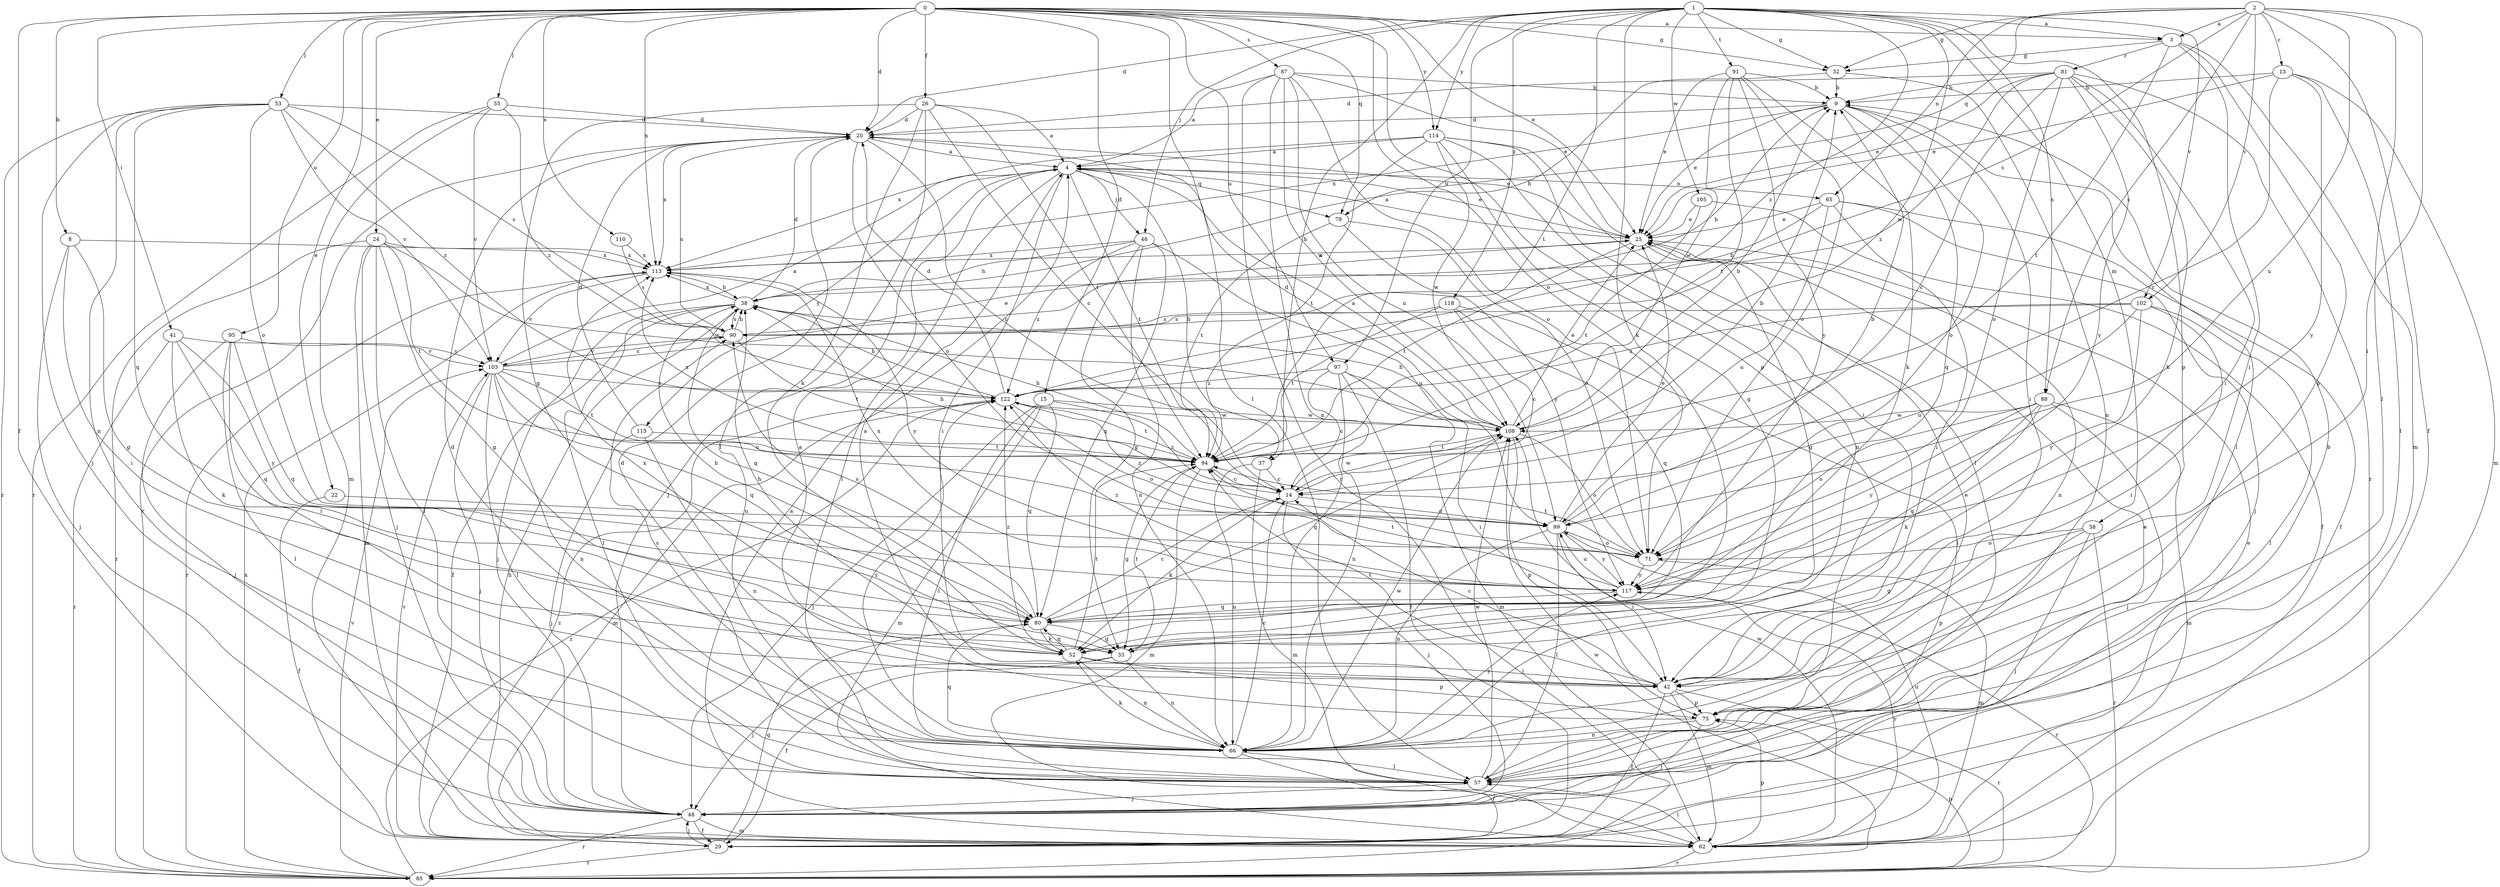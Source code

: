strict digraph  {
0;
1;
2;
3;
4;
8;
9;
13;
14;
15;
20;
22;
24;
25;
26;
29;
32;
33;
37;
38;
41;
42;
46;
48;
52;
53;
55;
57;
58;
62;
65;
66;
71;
75;
79;
80;
81;
85;
87;
88;
90;
91;
94;
95;
97;
99;
102;
103;
105;
108;
110;
113;
114;
115;
117;
118;
122;
0 -> 3  [label=a];
0 -> 8  [label=b];
0 -> 15  [label=d];
0 -> 20  [label=d];
0 -> 22  [label=e];
0 -> 24  [label=e];
0 -> 25  [label=e];
0 -> 26  [label=f];
0 -> 29  [label=f];
0 -> 32  [label=g];
0 -> 41  [label=i];
0 -> 53  [label=l];
0 -> 55  [label=l];
0 -> 57  [label=l];
0 -> 71  [label=o];
0 -> 75  [label=p];
0 -> 79  [label=q];
0 -> 87  [label=s];
0 -> 95  [label=u];
0 -> 97  [label=u];
0 -> 110  [label=x];
0 -> 113  [label=x];
0 -> 114  [label=y];
1 -> 3  [label=a];
1 -> 20  [label=d];
1 -> 32  [label=g];
1 -> 37  [label=h];
1 -> 46  [label=j];
1 -> 52  [label=k];
1 -> 58  [label=m];
1 -> 75  [label=p];
1 -> 88  [label=s];
1 -> 91  [label=t];
1 -> 94  [label=t];
1 -> 97  [label=u];
1 -> 102  [label=v];
1 -> 105  [label=w];
1 -> 108  [label=w];
1 -> 114  [label=y];
1 -> 118  [label=z];
1 -> 122  [label=z];
2 -> 3  [label=a];
2 -> 13  [label=c];
2 -> 29  [label=f];
2 -> 32  [label=g];
2 -> 42  [label=i];
2 -> 57  [label=l];
2 -> 65  [label=n];
2 -> 79  [label=q];
2 -> 88  [label=s];
2 -> 90  [label=s];
2 -> 99  [label=u];
2 -> 102  [label=v];
3 -> 32  [label=g];
3 -> 42  [label=i];
3 -> 62  [label=m];
3 -> 75  [label=p];
3 -> 81  [label=r];
3 -> 94  [label=t];
4 -> 25  [label=e];
4 -> 37  [label=h];
4 -> 42  [label=i];
4 -> 46  [label=j];
4 -> 48  [label=j];
4 -> 57  [label=l];
4 -> 65  [label=n];
4 -> 79  [label=q];
4 -> 94  [label=t];
4 -> 115  [label=y];
8 -> 33  [label=g];
8 -> 42  [label=i];
8 -> 48  [label=j];
8 -> 113  [label=x];
9 -> 20  [label=d];
9 -> 25  [label=e];
9 -> 42  [label=i];
9 -> 57  [label=l];
9 -> 71  [label=o];
9 -> 80  [label=q];
9 -> 113  [label=x];
13 -> 9  [label=b];
13 -> 14  [label=c];
13 -> 25  [label=e];
13 -> 57  [label=l];
13 -> 62  [label=m];
13 -> 117  [label=y];
14 -> 9  [label=b];
14 -> 38  [label=h];
14 -> 48  [label=j];
14 -> 52  [label=k];
14 -> 99  [label=u];
14 -> 108  [label=w];
15 -> 14  [label=c];
15 -> 48  [label=j];
15 -> 57  [label=l];
15 -> 62  [label=m];
15 -> 80  [label=q];
15 -> 108  [label=w];
20 -> 4  [label=a];
20 -> 14  [label=c];
20 -> 25  [label=e];
20 -> 71  [label=o];
20 -> 85  [label=r];
20 -> 90  [label=s];
20 -> 113  [label=x];
22 -> 29  [label=f];
22 -> 99  [label=u];
24 -> 33  [label=g];
24 -> 48  [label=j];
24 -> 57  [label=l];
24 -> 62  [label=m];
24 -> 85  [label=r];
24 -> 94  [label=t];
24 -> 108  [label=w];
24 -> 113  [label=x];
25 -> 4  [label=a];
25 -> 33  [label=g];
25 -> 66  [label=n];
25 -> 94  [label=t];
25 -> 113  [label=x];
26 -> 4  [label=a];
26 -> 14  [label=c];
26 -> 20  [label=d];
26 -> 33  [label=g];
26 -> 52  [label=k];
26 -> 57  [label=l];
26 -> 94  [label=t];
29 -> 48  [label=j];
29 -> 80  [label=q];
29 -> 85  [label=r];
29 -> 103  [label=v];
29 -> 122  [label=z];
32 -> 9  [label=b];
32 -> 38  [label=h];
32 -> 66  [label=n];
33 -> 29  [label=f];
33 -> 48  [label=j];
33 -> 66  [label=n];
33 -> 94  [label=t];
37 -> 14  [label=c];
37 -> 62  [label=m];
37 -> 66  [label=n];
38 -> 20  [label=d];
38 -> 29  [label=f];
38 -> 48  [label=j];
38 -> 57  [label=l];
38 -> 80  [label=q];
38 -> 90  [label=s];
38 -> 113  [label=x];
41 -> 52  [label=k];
41 -> 80  [label=q];
41 -> 85  [label=r];
41 -> 103  [label=v];
41 -> 117  [label=y];
42 -> 4  [label=a];
42 -> 14  [label=c];
42 -> 29  [label=f];
42 -> 62  [label=m];
42 -> 75  [label=p];
42 -> 85  [label=r];
42 -> 94  [label=t];
46 -> 33  [label=g];
46 -> 38  [label=h];
46 -> 66  [label=n];
46 -> 80  [label=q];
46 -> 99  [label=u];
46 -> 113  [label=x];
46 -> 122  [label=z];
48 -> 25  [label=e];
48 -> 29  [label=f];
48 -> 62  [label=m];
48 -> 85  [label=r];
52 -> 38  [label=h];
52 -> 42  [label=i];
52 -> 66  [label=n];
52 -> 75  [label=p];
52 -> 80  [label=q];
52 -> 94  [label=t];
52 -> 113  [label=x];
52 -> 122  [label=z];
53 -> 20  [label=d];
53 -> 48  [label=j];
53 -> 66  [label=n];
53 -> 71  [label=o];
53 -> 80  [label=q];
53 -> 85  [label=r];
53 -> 90  [label=s];
53 -> 103  [label=v];
53 -> 122  [label=z];
55 -> 20  [label=d];
55 -> 62  [label=m];
55 -> 85  [label=r];
55 -> 103  [label=v];
55 -> 122  [label=z];
57 -> 9  [label=b];
57 -> 20  [label=d];
57 -> 48  [label=j];
57 -> 108  [label=w];
58 -> 33  [label=g];
58 -> 48  [label=j];
58 -> 71  [label=o];
58 -> 75  [label=p];
58 -> 85  [label=r];
62 -> 4  [label=a];
62 -> 25  [label=e];
62 -> 38  [label=h];
62 -> 57  [label=l];
62 -> 75  [label=p];
62 -> 85  [label=r];
62 -> 99  [label=u];
62 -> 108  [label=w];
62 -> 117  [label=y];
65 -> 25  [label=e];
65 -> 29  [label=f];
65 -> 38  [label=h];
65 -> 42  [label=i];
65 -> 48  [label=j];
65 -> 99  [label=u];
66 -> 14  [label=c];
66 -> 20  [label=d];
66 -> 25  [label=e];
66 -> 29  [label=f];
66 -> 52  [label=k];
66 -> 57  [label=l];
66 -> 80  [label=q];
66 -> 90  [label=s];
66 -> 108  [label=w];
66 -> 117  [label=y];
66 -> 122  [label=z];
71 -> 62  [label=m];
71 -> 94  [label=t];
71 -> 117  [label=y];
75 -> 4  [label=a];
75 -> 48  [label=j];
75 -> 66  [label=n];
79 -> 71  [label=o];
79 -> 94  [label=t];
79 -> 117  [label=y];
80 -> 14  [label=c];
80 -> 33  [label=g];
80 -> 38  [label=h];
80 -> 52  [label=k];
80 -> 90  [label=s];
81 -> 9  [label=b];
81 -> 14  [label=c];
81 -> 20  [label=d];
81 -> 25  [label=e];
81 -> 42  [label=i];
81 -> 52  [label=k];
81 -> 71  [label=o];
81 -> 85  [label=r];
81 -> 117  [label=y];
81 -> 122  [label=z];
85 -> 75  [label=p];
85 -> 103  [label=v];
85 -> 108  [label=w];
85 -> 113  [label=x];
85 -> 122  [label=z];
87 -> 4  [label=a];
87 -> 9  [label=b];
87 -> 25  [label=e];
87 -> 66  [label=n];
87 -> 71  [label=o];
87 -> 85  [label=r];
87 -> 99  [label=u];
87 -> 108  [label=w];
88 -> 48  [label=j];
88 -> 52  [label=k];
88 -> 62  [label=m];
88 -> 71  [label=o];
88 -> 80  [label=q];
88 -> 108  [label=w];
88 -> 117  [label=y];
90 -> 9  [label=b];
90 -> 38  [label=h];
90 -> 94  [label=t];
90 -> 103  [label=v];
91 -> 9  [label=b];
91 -> 25  [label=e];
91 -> 52  [label=k];
91 -> 71  [label=o];
91 -> 94  [label=t];
91 -> 108  [label=w];
91 -> 117  [label=y];
94 -> 14  [label=c];
94 -> 33  [label=g];
94 -> 38  [label=h];
94 -> 62  [label=m];
94 -> 113  [label=x];
95 -> 42  [label=i];
95 -> 48  [label=j];
95 -> 57  [label=l];
95 -> 80  [label=q];
95 -> 103  [label=v];
97 -> 14  [label=c];
97 -> 29  [label=f];
97 -> 42  [label=i];
97 -> 62  [label=m];
97 -> 66  [label=n];
97 -> 122  [label=z];
99 -> 9  [label=b];
99 -> 25  [label=e];
99 -> 42  [label=i];
99 -> 57  [label=l];
99 -> 66  [label=n];
99 -> 71  [label=o];
99 -> 117  [label=y];
99 -> 122  [label=z];
102 -> 42  [label=i];
102 -> 57  [label=l];
102 -> 90  [label=s];
102 -> 99  [label=u];
102 -> 117  [label=y];
102 -> 122  [label=z];
103 -> 4  [label=a];
103 -> 25  [label=e];
103 -> 48  [label=j];
103 -> 57  [label=l];
103 -> 66  [label=n];
103 -> 80  [label=q];
103 -> 90  [label=s];
103 -> 94  [label=t];
103 -> 99  [label=u];
103 -> 122  [label=z];
105 -> 25  [label=e];
105 -> 29  [label=f];
105 -> 94  [label=t];
108 -> 4  [label=a];
108 -> 9  [label=b];
108 -> 20  [label=d];
108 -> 25  [label=e];
108 -> 38  [label=h];
108 -> 71  [label=o];
108 -> 75  [label=p];
108 -> 80  [label=q];
108 -> 94  [label=t];
110 -> 90  [label=s];
110 -> 113  [label=x];
113 -> 38  [label=h];
113 -> 85  [label=r];
113 -> 103  [label=v];
113 -> 117  [label=y];
114 -> 4  [label=a];
114 -> 33  [label=g];
114 -> 42  [label=i];
114 -> 57  [label=l];
114 -> 66  [label=n];
114 -> 94  [label=t];
114 -> 108  [label=w];
114 -> 113  [label=x];
115 -> 20  [label=d];
115 -> 48  [label=j];
115 -> 66  [label=n];
115 -> 94  [label=t];
117 -> 80  [label=q];
117 -> 85  [label=r];
117 -> 94  [label=t];
117 -> 99  [label=u];
117 -> 113  [label=x];
117 -> 122  [label=z];
118 -> 14  [label=c];
118 -> 57  [label=l];
118 -> 80  [label=q];
118 -> 90  [label=s];
118 -> 94  [label=t];
122 -> 20  [label=d];
122 -> 38  [label=h];
122 -> 62  [label=m];
122 -> 71  [label=o];
122 -> 94  [label=t];
122 -> 108  [label=w];
}

